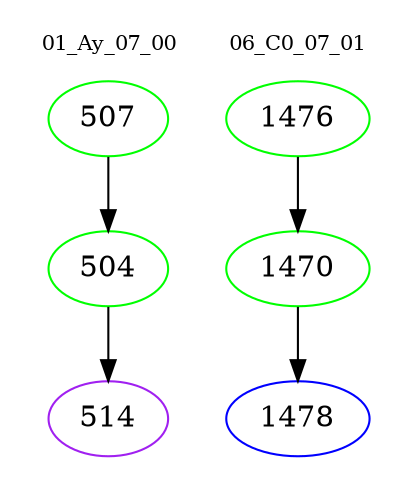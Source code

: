 digraph{
subgraph cluster_0 {
color = white
label = "01_Ay_07_00";
fontsize=10;
T0_507 [label="507", color="green"]
T0_507 -> T0_504 [color="black"]
T0_504 [label="504", color="green"]
T0_504 -> T0_514 [color="black"]
T0_514 [label="514", color="purple"]
}
subgraph cluster_1 {
color = white
label = "06_C0_07_01";
fontsize=10;
T1_1476 [label="1476", color="green"]
T1_1476 -> T1_1470 [color="black"]
T1_1470 [label="1470", color="green"]
T1_1470 -> T1_1478 [color="black"]
T1_1478 [label="1478", color="blue"]
}
}

